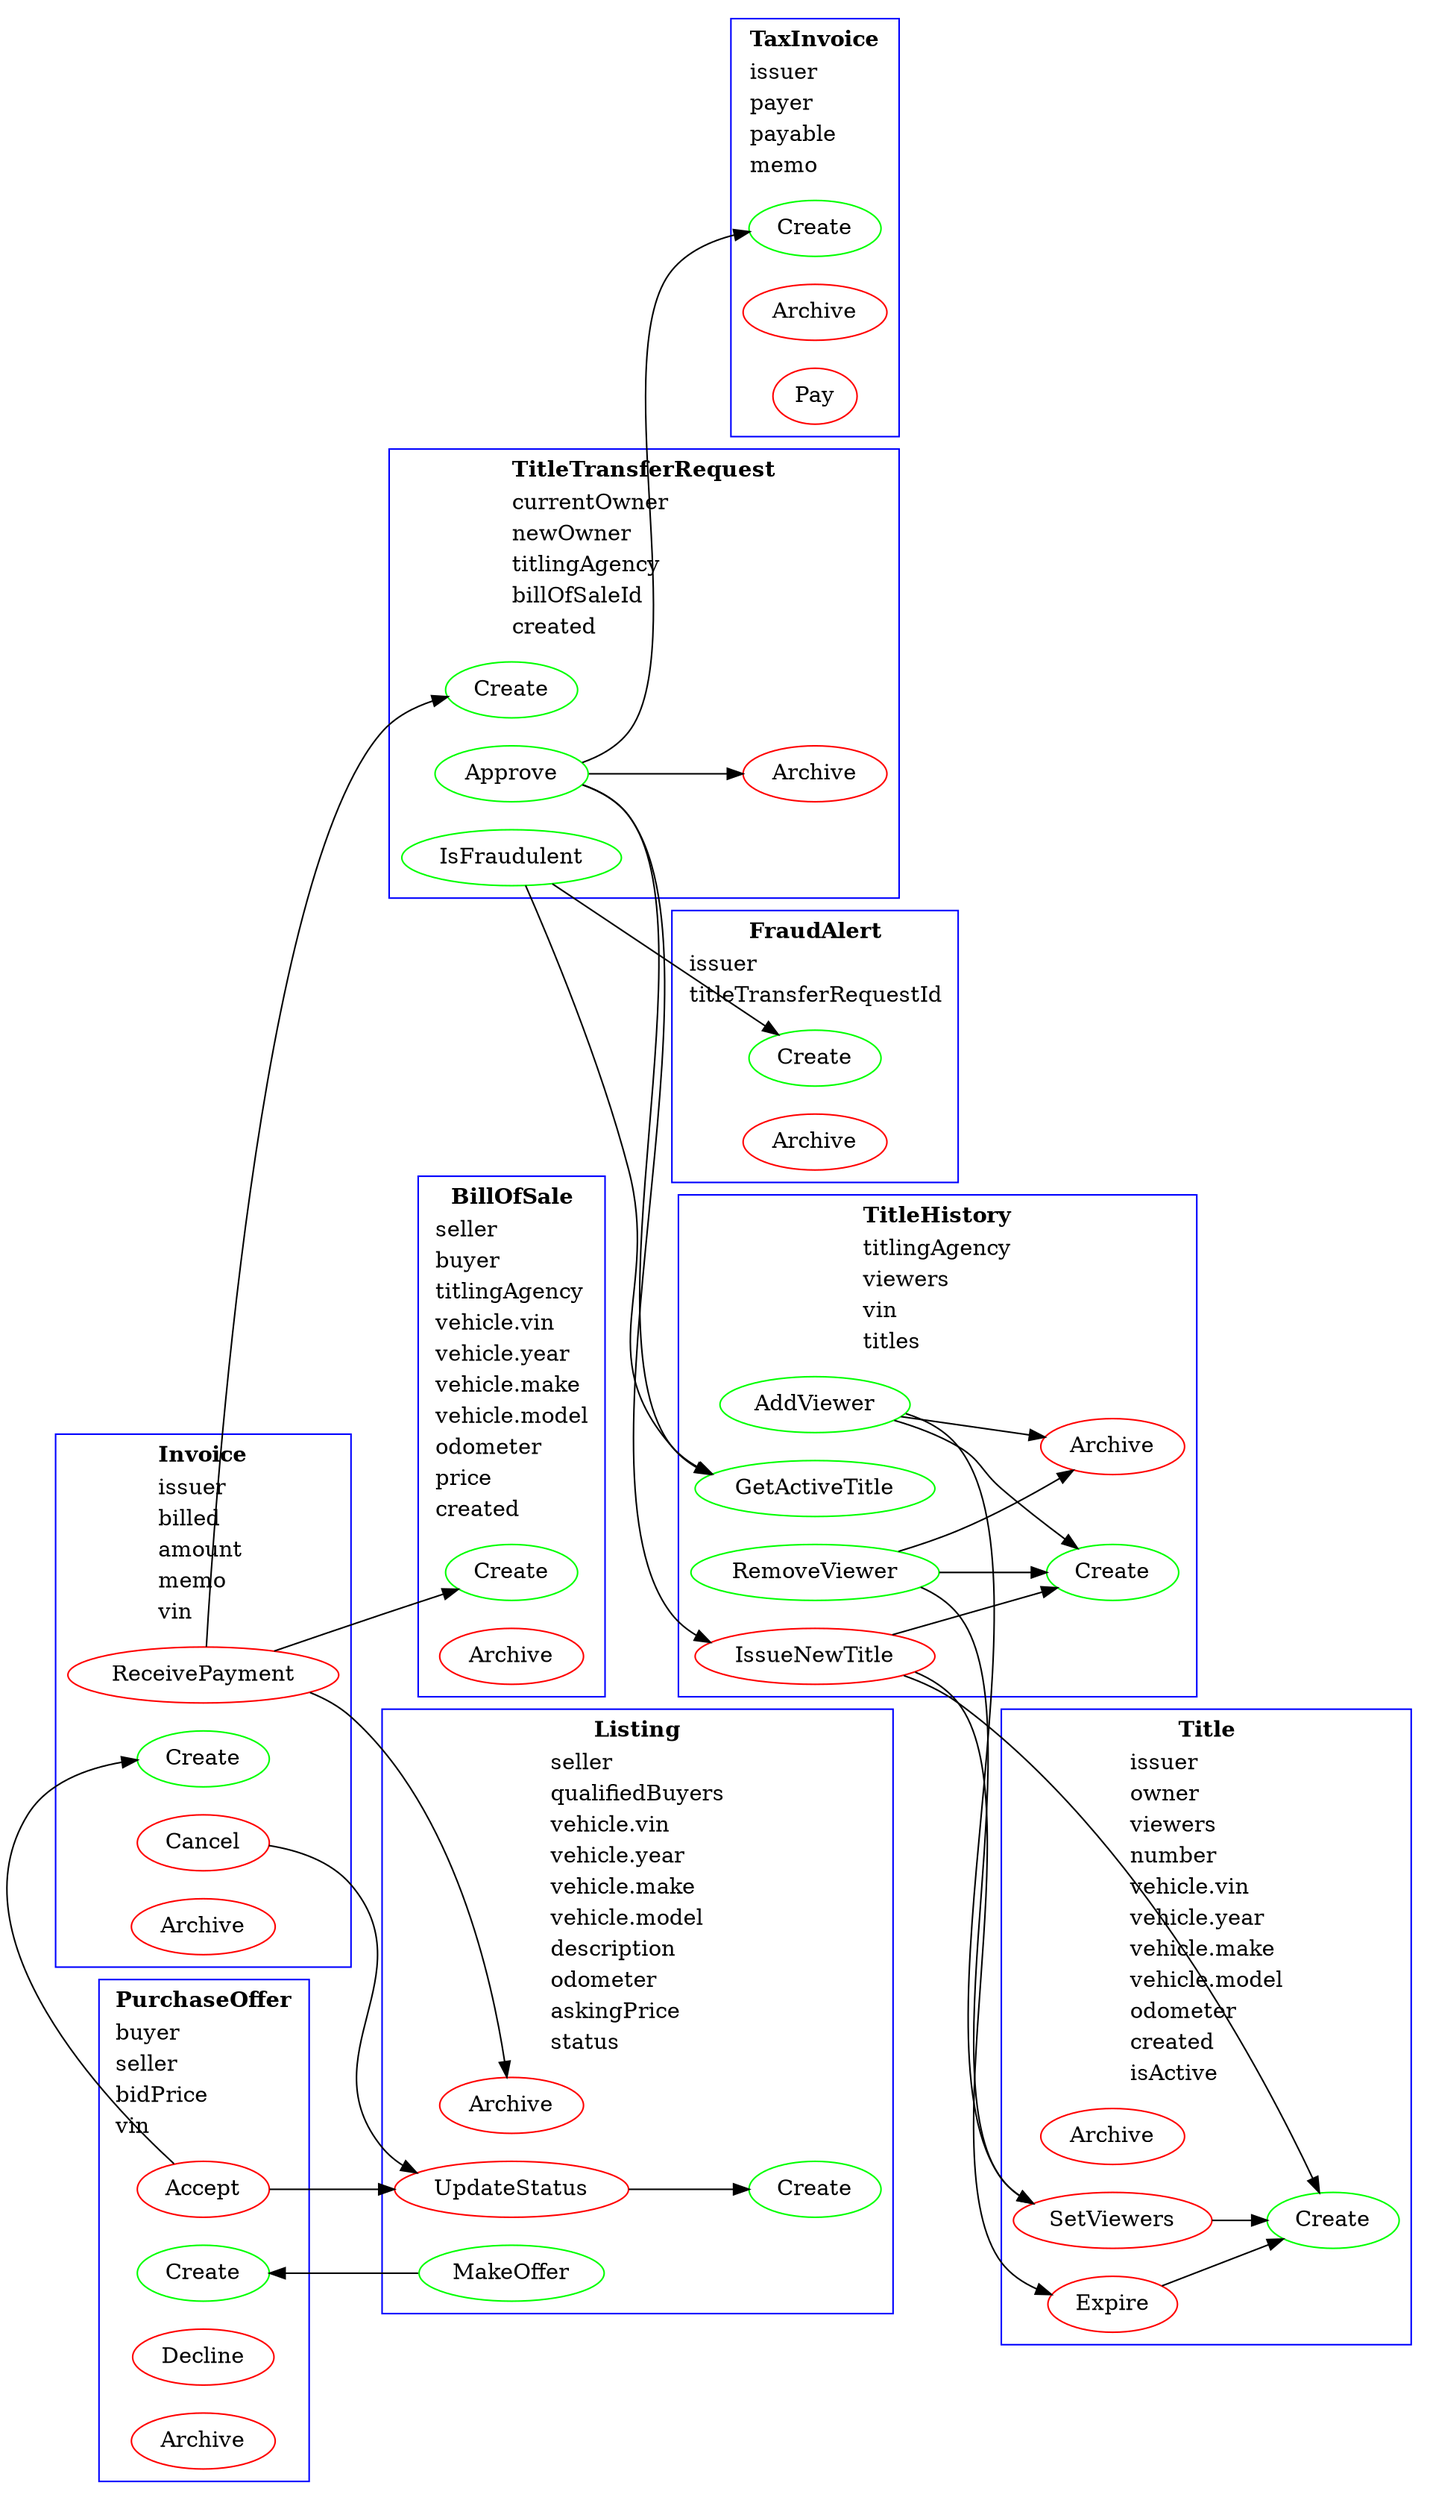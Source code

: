 digraph G {
compound=true;
rankdir=LR;
subgraph cluster_BillOfSale{
n0[label=Create][color=green]; 
n1[label=Archive][color=red]; 
label=<<table align = "left" border="0" cellborder="0" cellspacing="1">
<tr><td align="center"><b>BillOfSale</b></td></tr><tr><td align="left">seller</td></tr> 
<tr><td align="left">buyer</td></tr> 
<tr><td align="left">titlingAgency</td></tr> 
<tr><td align="left">vehicle.vin</td></tr> 
<tr><td align="left">vehicle.year</td></tr> 
<tr><td align="left">vehicle.make</td></tr> 
<tr><td align="left">vehicle.model</td></tr> 
<tr><td align="left">odometer</td></tr> 
<tr><td align="left">price</td></tr> 
<tr><td align="left">created</td></tr> 
</table>>;color=blue
}subgraph cluster_FraudAlert{
n2[label=Create][color=green]; 
n3[label=Archive][color=red]; 
label=<<table align = "left" border="0" cellborder="0" cellspacing="1">
<tr><td align="center"><b>FraudAlert</b></td></tr><tr><td align="left">issuer</td></tr> 
<tr><td align="left">titleTransferRequestId</td></tr> 
</table>>;color=blue
}subgraph cluster_Invoice{
n4[label=Create][color=green]; 
n5[label=ReceivePayment][color=red]; 
n6[label=Cancel][color=red]; 
n7[label=Archive][color=red]; 
label=<<table align = "left" border="0" cellborder="0" cellspacing="1">
<tr><td align="center"><b>Invoice</b></td></tr><tr><td align="left">issuer</td></tr> 
<tr><td align="left">billed</td></tr> 
<tr><td align="left">amount</td></tr> 
<tr><td align="left">memo</td></tr> 
<tr><td align="left">vin</td></tr> 
</table>>;color=blue
}subgraph cluster_Listing{
n8[label=Create][color=green]; 
n9[label=MakeOffer][color=green]; 
n10[label=Archive][color=red]; 
n11[label=UpdateStatus][color=red]; 
label=<<table align = "left" border="0" cellborder="0" cellspacing="1">
<tr><td align="center"><b>Listing</b></td></tr><tr><td align="left">seller</td></tr> 
<tr><td align="left">qualifiedBuyers</td></tr> 
<tr><td align="left">vehicle.vin</td></tr> 
<tr><td align="left">vehicle.year</td></tr> 
<tr><td align="left">vehicle.make</td></tr> 
<tr><td align="left">vehicle.model</td></tr> 
<tr><td align="left">description</td></tr> 
<tr><td align="left">odometer</td></tr> 
<tr><td align="left">askingPrice</td></tr> 
<tr><td align="left">status</td></tr> 
</table>>;color=blue
}subgraph cluster_PurchaseOffer{
n12[label=Create][color=green]; 
n13[label=Accept][color=red]; 
n14[label=Decline][color=red]; 
n15[label=Archive][color=red]; 
label=<<table align = "left" border="0" cellborder="0" cellspacing="1">
<tr><td align="center"><b>PurchaseOffer</b></td></tr><tr><td align="left">buyer</td></tr> 
<tr><td align="left">seller</td></tr> 
<tr><td align="left">bidPrice</td></tr> 
<tr><td align="left">vin</td></tr> 
</table>>;color=blue
}subgraph cluster_TaxInvoice{
n16[label=Create][color=green]; 
n17[label=Archive][color=red]; 
n18[label=Pay][color=red]; 
label=<<table align = "left" border="0" cellborder="0" cellspacing="1">
<tr><td align="center"><b>TaxInvoice</b></td></tr><tr><td align="left">issuer</td></tr> 
<tr><td align="left">payer</td></tr> 
<tr><td align="left">payable</td></tr> 
<tr><td align="left">memo</td></tr> 
</table>>;color=blue
}subgraph cluster_Title{
n19[label=Create][color=green]; 
n20[label=Archive][color=red]; 
n21[label=Expire][color=red]; 
n22[label=SetViewers][color=red]; 
label=<<table align = "left" border="0" cellborder="0" cellspacing="1">
<tr><td align="center"><b>Title</b></td></tr><tr><td align="left">issuer</td></tr> 
<tr><td align="left">owner</td></tr> 
<tr><td align="left">viewers</td></tr> 
<tr><td align="left">number</td></tr> 
<tr><td align="left">vehicle.vin</td></tr> 
<tr><td align="left">vehicle.year</td></tr> 
<tr><td align="left">vehicle.make</td></tr> 
<tr><td align="left">vehicle.model</td></tr> 
<tr><td align="left">odometer</td></tr> 
<tr><td align="left">created</td></tr> 
<tr><td align="left">isActive</td></tr> 
</table>>;color=blue
}subgraph cluster_TitleHistory{
n23[label=Create][color=green]; 
n24[label=IssueNewTitle][color=red]; 
n25[label=GetActiveTitle][color=green]; 
n26[label=Archive][color=red]; 
n27[label=AddViewer][color=green]; 
n28[label=RemoveViewer][color=green]; 
label=<<table align = "left" border="0" cellborder="0" cellspacing="1">
<tr><td align="center"><b>TitleHistory</b></td></tr><tr><td align="left">titlingAgency</td></tr> 
<tr><td align="left">viewers</td></tr> 
<tr><td align="left">vin</td></tr> 
<tr><td align="left">titles</td></tr> 
</table>>;color=blue
}subgraph cluster_TitleTransferRequest{
n29[label=Create][color=green]; 
n30[label=IsFraudulent][color=green]; 
n31[label=Approve][color=green]; 
n32[label=Archive][color=red]; 
label=<<table align = "left" border="0" cellborder="0" cellspacing="1">
<tr><td align="center"><b>TitleTransferRequest</b></td></tr><tr><td align="left">currentOwner</td></tr> 
<tr><td align="left">newOwner</td></tr> 
<tr><td align="left">titlingAgency</td></tr> 
<tr><td align="left">billOfSaleId</td></tr> 
<tr><td align="left">created</td></tr> 
</table>>;color=blue
}n5->n0
n5->n29
n5->n10
n6->n11
n9->n12
n11->n8
n13->n4
n13->n11
n21->n19
n22->n19
n24->n19
n24->n23
n24->n21
n27->n23
n27->n22
n27->n26
n28->n23
n28->n22
n28->n26
n30->n2
n30->n25
n31->n16
n31->n25
n31->n24
n31->n32

}
